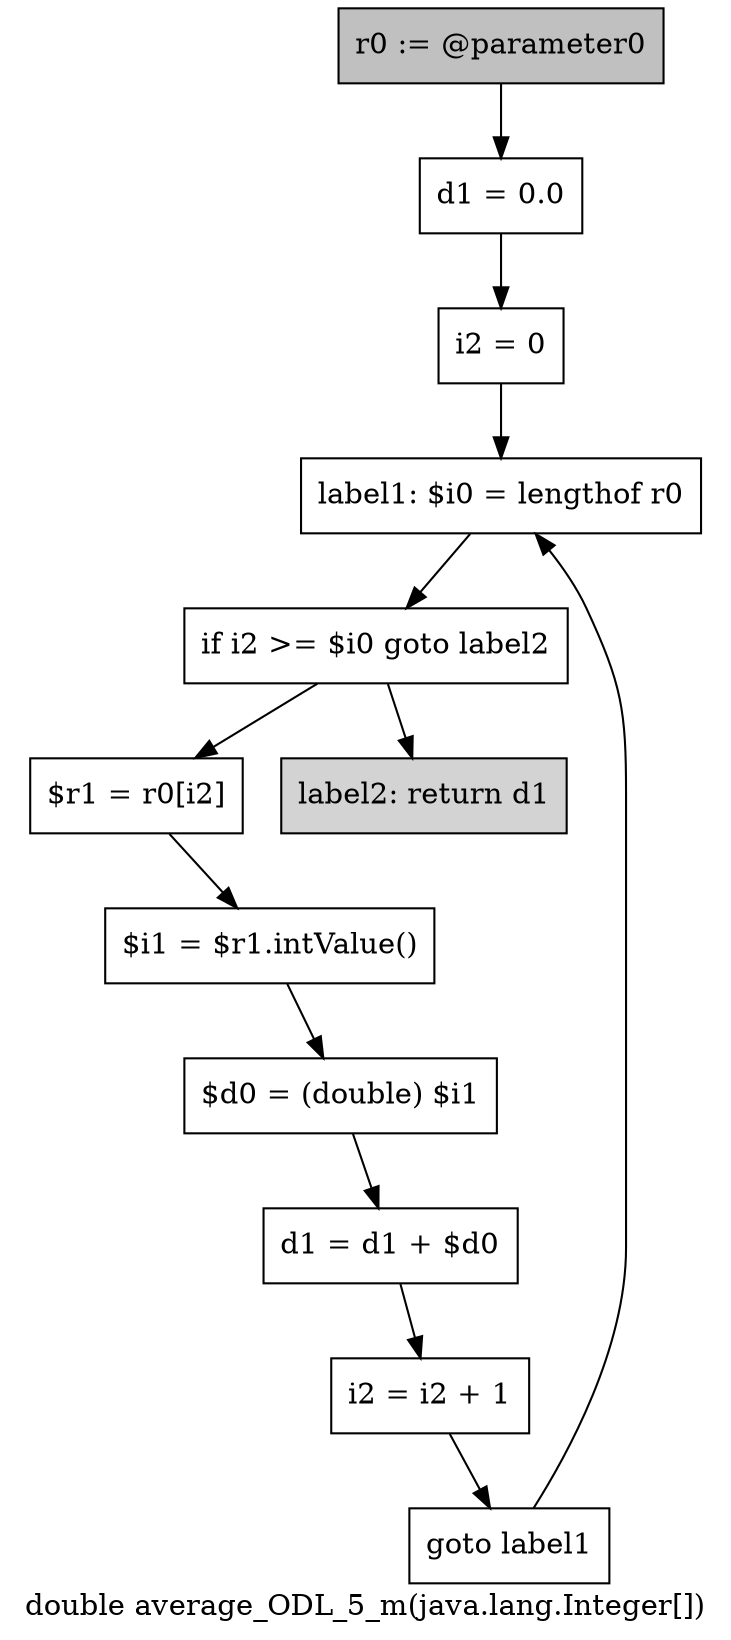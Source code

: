 digraph "double average_ODL_5_m(java.lang.Integer[])" {
    label="double average_ODL_5_m(java.lang.Integer[])";
    node [shape=box];
    "0" [style=filled,fillcolor=gray,label="r0 := @parameter0",];
    "1" [label="d1 = 0.0",];
    "0"->"1";
    "2" [label="i2 = 0",];
    "1"->"2";
    "3" [label="label1: $i0 = lengthof r0",];
    "2"->"3";
    "4" [label="if i2 >= $i0 goto label2",];
    "3"->"4";
    "5" [label="$r1 = r0[i2]",];
    "4"->"5";
    "11" [style=filled,fillcolor=lightgray,label="label2: return d1",];
    "4"->"11";
    "6" [label="$i1 = $r1.intValue()",];
    "5"->"6";
    "7" [label="$d0 = (double) $i1",];
    "6"->"7";
    "8" [label="d1 = d1 + $d0",];
    "7"->"8";
    "9" [label="i2 = i2 + 1",];
    "8"->"9";
    "10" [label="goto label1",];
    "9"->"10";
    "10"->"3";
}
